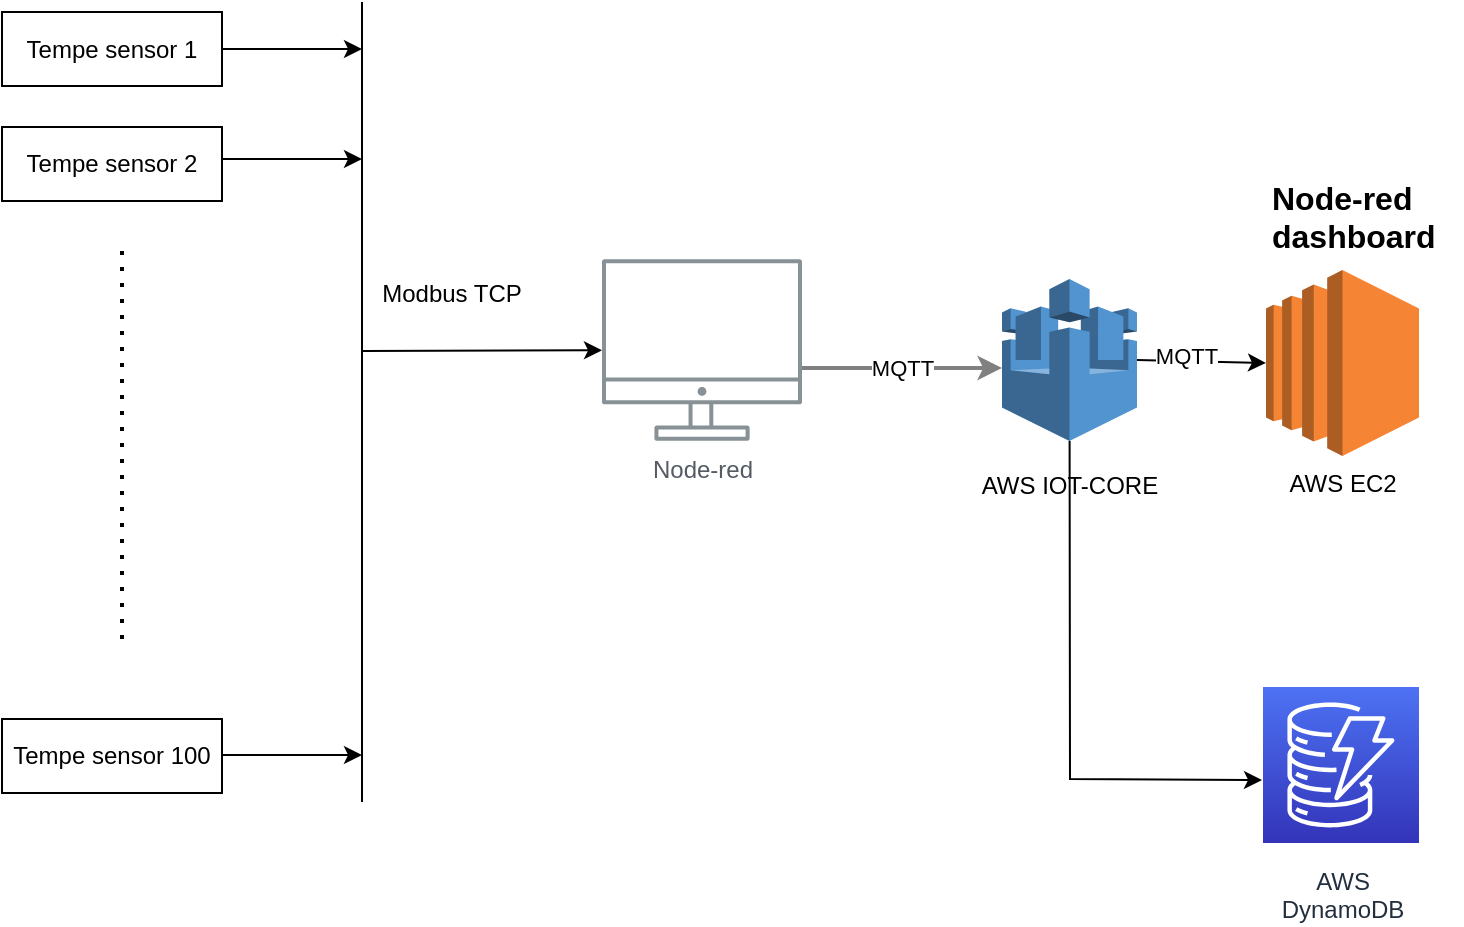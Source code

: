 <mxfile version="21.8.0" type="github">
  <diagram id="Ht1M8jgEwFfnCIfOTk4-" name="Page-1">
    <mxGraphModel dx="538" dy="274" grid="1" gridSize="10" guides="1" tooltips="1" connect="1" arrows="1" fold="1" page="1" pageScale="1" pageWidth="1169" pageHeight="827" math="0" shadow="0">
      <root>
        <mxCell id="0" />
        <mxCell id="1" parent="0" />
        <mxCell id="UEzPUAAOIrF-is8g5C7q-128" value="MQTT" style="edgeStyle=orthogonalEdgeStyle;rounded=0;orthogonalLoop=1;jettySize=auto;html=1;startArrow=none;startFill=0;endArrow=classic;endFill=1;strokeWidth=2;strokeColor=#808080;" parent="1" source="UEzPUAAOIrF-is8g5C7q-109" target="8qEblfI-CT0OiRXfmeG9-2" edge="1">
          <mxGeometry relative="1" as="geometry">
            <Array as="points">
              <mxPoint x="670" y="243" />
              <mxPoint x="670" y="243" />
            </Array>
            <mxPoint x="460" y="263" as="sourcePoint" />
            <mxPoint x="649.5" y="279.5" as="targetPoint" />
          </mxGeometry>
        </mxCell>
        <mxCell id="UEzPUAAOIrF-is8g5C7q-109" value="Node-red" style="outlineConnect=0;gradientColor=none;fontColor=#545B64;strokeColor=none;fillColor=#879196;dashed=0;verticalLabelPosition=bottom;verticalAlign=top;align=center;html=1;fontSize=12;fontStyle=0;aspect=fixed;shape=mxgraph.aws4.illustration_desktop;pointerEvents=1;labelBackgroundColor=#ffffff;" parent="1" vertex="1">
          <mxGeometry x="520" y="188.5" width="100" height="91" as="geometry" />
        </mxCell>
        <mxCell id="8qEblfI-CT0OiRXfmeG9-2" value="" style="outlineConnect=0;dashed=0;verticalLabelPosition=bottom;verticalAlign=top;align=center;html=1;shape=mxgraph.aws3.aws_iot;fillColor=#5294CF;gradientColor=none;" parent="1" vertex="1">
          <mxGeometry x="720" y="198.5" width="67.5" height="81" as="geometry" />
        </mxCell>
        <mxCell id="H5zEyOtSJN47pwm0Rogg-1" value="AWS IOT-CORE" style="text;html=1;strokeColor=none;fillColor=none;align=center;verticalAlign=middle;whiteSpace=wrap;rounded=0;" vertex="1" parent="1">
          <mxGeometry x="693.75" y="287" width="120" height="30" as="geometry" />
        </mxCell>
        <mxCell id="H5zEyOtSJN47pwm0Rogg-2" value="" style="endArrow=none;html=1;rounded=0;" edge="1" parent="1">
          <mxGeometry width="50" height="50" relative="1" as="geometry">
            <mxPoint x="400" y="460" as="sourcePoint" />
            <mxPoint x="400" y="60" as="targetPoint" />
          </mxGeometry>
        </mxCell>
        <mxCell id="H5zEyOtSJN47pwm0Rogg-13" style="edgeStyle=orthogonalEdgeStyle;rounded=0;orthogonalLoop=1;jettySize=auto;html=1;exitX=1;exitY=0.5;exitDx=0;exitDy=0;" edge="1" parent="1" source="H5zEyOtSJN47pwm0Rogg-5">
          <mxGeometry relative="1" as="geometry">
            <mxPoint x="400" y="83.5" as="targetPoint" />
          </mxGeometry>
        </mxCell>
        <mxCell id="H5zEyOtSJN47pwm0Rogg-5" value="Tempe sensor 1" style="rounded=0;whiteSpace=wrap;html=1;" vertex="1" parent="1">
          <mxGeometry x="220" y="65" width="110" height="37" as="geometry" />
        </mxCell>
        <mxCell id="H5zEyOtSJN47pwm0Rogg-6" value="Tempe sensor 2" style="rounded=0;whiteSpace=wrap;html=1;" vertex="1" parent="1">
          <mxGeometry x="220" y="122.5" width="110" height="37" as="geometry" />
        </mxCell>
        <mxCell id="H5zEyOtSJN47pwm0Rogg-7" value="Tempe sensor 100" style="rounded=0;whiteSpace=wrap;html=1;" vertex="1" parent="1">
          <mxGeometry x="220" y="418.5" width="110" height="37" as="geometry" />
        </mxCell>
        <mxCell id="H5zEyOtSJN47pwm0Rogg-14" style="edgeStyle=orthogonalEdgeStyle;rounded=0;orthogonalLoop=1;jettySize=auto;html=1;exitX=1;exitY=0.5;exitDx=0;exitDy=0;" edge="1" parent="1">
          <mxGeometry relative="1" as="geometry">
            <mxPoint x="400" y="138.5" as="targetPoint" />
            <mxPoint x="330" y="138.5" as="sourcePoint" />
          </mxGeometry>
        </mxCell>
        <mxCell id="H5zEyOtSJN47pwm0Rogg-15" style="edgeStyle=orthogonalEdgeStyle;rounded=0;orthogonalLoop=1;jettySize=auto;html=1;exitX=1;exitY=0.5;exitDx=0;exitDy=0;" edge="1" parent="1">
          <mxGeometry relative="1" as="geometry">
            <mxPoint x="400" y="436.5" as="targetPoint" />
            <mxPoint x="330" y="436.5" as="sourcePoint" />
          </mxGeometry>
        </mxCell>
        <mxCell id="H5zEyOtSJN47pwm0Rogg-22" value="" style="endArrow=none;dashed=1;html=1;dashPattern=1 3;strokeWidth=2;rounded=0;" edge="1" parent="1">
          <mxGeometry width="50" height="50" relative="1" as="geometry">
            <mxPoint x="280" y="378.5" as="sourcePoint" />
            <mxPoint x="280" y="178.5" as="targetPoint" />
          </mxGeometry>
        </mxCell>
        <mxCell id="H5zEyOtSJN47pwm0Rogg-23" value="Modbus TCP" style="text;html=1;strokeColor=none;fillColor=none;align=center;verticalAlign=middle;whiteSpace=wrap;rounded=0;" vertex="1" parent="1">
          <mxGeometry x="400" y="191" width="90" height="30" as="geometry" />
        </mxCell>
        <mxCell id="H5zEyOtSJN47pwm0Rogg-27" value="" style="endArrow=classic;html=1;rounded=0;" edge="1" parent="1" target="UEzPUAAOIrF-is8g5C7q-109">
          <mxGeometry width="50" height="50" relative="1" as="geometry">
            <mxPoint x="400" y="234.5" as="sourcePoint" />
            <mxPoint x="620" y="298.5" as="targetPoint" />
          </mxGeometry>
        </mxCell>
        <mxCell id="H5zEyOtSJN47pwm0Rogg-28" value="AWS EC2" style="outlineConnect=0;dashed=0;verticalLabelPosition=bottom;verticalAlign=top;align=center;html=1;shape=mxgraph.aws3.ec2;fillColor=#F58534;gradientColor=none;" vertex="1" parent="1">
          <mxGeometry x="852" y="194" width="76.5" height="93" as="geometry" />
        </mxCell>
        <mxCell id="H5zEyOtSJN47pwm0Rogg-30" value="AWS&lt;br&gt;DynamoDB" style="outlineConnect=0;fontColor=#232F3E;gradientColor=#4D72F3;gradientDirection=north;fillColor=#3334B9;strokeColor=#ffffff;dashed=0;verticalLabelPosition=bottom;verticalAlign=top;align=center;html=1;fontSize=12;fontStyle=0;aspect=fixed;shape=mxgraph.aws4.resourceIcon;resIcon=mxgraph.aws4.dynamodb;labelBackgroundColor=#ffffff;spacingTop=5;" vertex="1" parent="1">
          <mxGeometry x="850.5" y="402.5" width="78" height="78" as="geometry" />
        </mxCell>
        <mxCell id="H5zEyOtSJN47pwm0Rogg-31" value="" style="endArrow=classic;html=1;rounded=0;exitX=1;exitY=0.5;exitDx=0;exitDy=0;exitPerimeter=0;entryX=0;entryY=0.5;entryDx=0;entryDy=0;entryPerimeter=0;" edge="1" parent="1" source="8qEblfI-CT0OiRXfmeG9-2" target="H5zEyOtSJN47pwm0Rogg-28">
          <mxGeometry width="50" height="50" relative="1" as="geometry">
            <mxPoint x="800" y="78.5" as="sourcePoint" />
            <mxPoint x="780" y="48.5" as="targetPoint" />
            <Array as="points" />
          </mxGeometry>
        </mxCell>
        <mxCell id="H5zEyOtSJN47pwm0Rogg-35" value="MQTT" style="edgeLabel;html=1;align=center;verticalAlign=middle;resizable=0;points=[];" vertex="1" connectable="0" parent="H5zEyOtSJN47pwm0Rogg-31">
          <mxGeometry x="-0.253" y="3" relative="1" as="geometry">
            <mxPoint as="offset" />
          </mxGeometry>
        </mxCell>
        <mxCell id="H5zEyOtSJN47pwm0Rogg-32" value="" style="endArrow=classic;html=1;rounded=0;" edge="1" parent="1" source="8qEblfI-CT0OiRXfmeG9-2">
          <mxGeometry width="50" height="50" relative="1" as="geometry">
            <mxPoint x="710" y="298.5" as="sourcePoint" />
            <mxPoint x="850" y="449" as="targetPoint" />
            <Array as="points">
              <mxPoint x="754" y="448.5" />
            </Array>
          </mxGeometry>
        </mxCell>
        <mxCell id="H5zEyOtSJN47pwm0Rogg-33" value="&lt;h1 style=&quot;font-size: 16px;&quot;&gt;&lt;font style=&quot;font-size: 16px;&quot;&gt;Node-red dashboard&amp;nbsp;&lt;/font&gt;&lt;/h1&gt;&lt;div style=&quot;font-size: 16px;&quot;&gt;&lt;br&gt;&lt;/div&gt;" style="text;html=1;strokeColor=none;fillColor=none;spacing=5;spacingTop=-20;whiteSpace=wrap;overflow=hidden;rounded=0;" vertex="1" parent="1">
          <mxGeometry x="850" y="148" width="100" height="60.5" as="geometry" />
        </mxCell>
      </root>
    </mxGraphModel>
  </diagram>
</mxfile>
